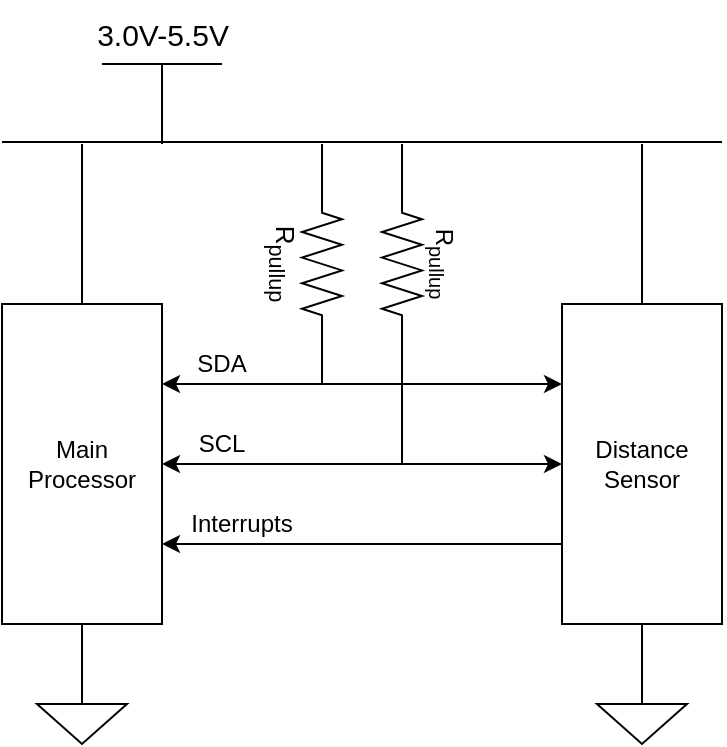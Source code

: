 <mxfile version="12.9.6" type="device"><diagram id="jOQu7O6UBlAVMyins9ye" name="Page-1"><mxGraphModel dx="981" dy="1699" grid="1" gridSize="10" guides="1" tooltips="1" connect="1" arrows="1" fold="1" page="1" pageScale="1" pageWidth="827" pageHeight="1169" math="0" shadow="0"><root><mxCell id="0"/><mxCell id="1" parent="0"/><mxCell id="yYnHh8MSnnhD9M5fI0F1-1" value="Main Processor" style="rounded=0;whiteSpace=wrap;html=1;" parent="1" vertex="1"><mxGeometry x="160" y="80" width="80" height="160" as="geometry"/></mxCell><mxCell id="yYnHh8MSnnhD9M5fI0F1-2" value="" style="endArrow=classic;startArrow=classic;html=1;entryX=0;entryY=0.25;entryDx=0;entryDy=0;exitX=1;exitY=0.25;exitDx=0;exitDy=0;" parent="1" source="yYnHh8MSnnhD9M5fI0F1-1" target="yYnHh8MSnnhD9M5fI0F1-15" edge="1"><mxGeometry width="50" height="50" relative="1" as="geometry"><mxPoint x="250" y="120" as="sourcePoint"/><mxPoint x="250" y="70" as="targetPoint"/><Array as="points"/></mxGeometry></mxCell><mxCell id="yYnHh8MSnnhD9M5fI0F1-4" value="" style="endArrow=none;html=1;" parent="1" edge="1"><mxGeometry width="50" height="50" relative="1" as="geometry"><mxPoint x="520" y="-1" as="sourcePoint"/><mxPoint x="160" y="-1" as="targetPoint"/></mxGeometry></mxCell><mxCell id="yYnHh8MSnnhD9M5fI0F1-7" value="" style="pointerEvents=1;verticalLabelPosition=bottom;shadow=0;dashed=0;align=center;html=1;verticalAlign=top;shape=mxgraph.electrical.resistors.resistor_2;rotation=-90;" parent="1" vertex="1"><mxGeometry x="280" y="50" width="80" height="20" as="geometry"/></mxCell><mxCell id="yYnHh8MSnnhD9M5fI0F1-8" value="&lt;font style=&quot;font-size: 15px&quot;&gt;3.0V-5.5V&lt;/font&gt;" style="verticalLabelPosition=top;verticalAlign=bottom;shape=mxgraph.electrical.signal_sources.vdd;shadow=0;dashed=0;align=center;strokeWidth=1;fontSize=24;html=1;flipV=1;" parent="1" vertex="1"><mxGeometry x="210" y="-40" width="60" height="40" as="geometry"/></mxCell><mxCell id="yYnHh8MSnnhD9M5fI0F1-11" value="" style="pointerEvents=1;verticalLabelPosition=bottom;shadow=0;dashed=0;align=center;html=1;verticalAlign=top;shape=mxgraph.electrical.signal_sources.signal_ground;" parent="1" vertex="1"><mxGeometry x="177.5" y="270" width="45" height="30" as="geometry"/></mxCell><mxCell id="yYnHh8MSnnhD9M5fI0F1-12" value="" style="pointerEvents=1;verticalLabelPosition=bottom;shadow=0;dashed=0;align=center;html=1;verticalAlign=top;shape=mxgraph.electrical.signal_sources.signal_ground;" parent="1" vertex="1"><mxGeometry x="457.5" y="270" width="45" height="30" as="geometry"/></mxCell><mxCell id="yYnHh8MSnnhD9M5fI0F1-13" value="" style="endArrow=none;html=1;exitX=0.5;exitY=0;exitDx=0;exitDy=0;" parent="1" source="yYnHh8MSnnhD9M5fI0F1-1" edge="1"><mxGeometry width="50" height="50" relative="1" as="geometry"><mxPoint x="390" y="240" as="sourcePoint"/><mxPoint x="200" as="targetPoint"/></mxGeometry></mxCell><mxCell id="yYnHh8MSnnhD9M5fI0F1-14" value="" style="endArrow=none;html=1;entryX=0.5;entryY=1;entryDx=0;entryDy=0;exitX=0.5;exitY=0;exitDx=0;exitDy=0;exitPerimeter=0;" parent="1" source="yYnHh8MSnnhD9M5fI0F1-11" target="yYnHh8MSnnhD9M5fI0F1-1" edge="1"><mxGeometry width="50" height="50" relative="1" as="geometry"><mxPoint x="390" y="240" as="sourcePoint"/><mxPoint x="440" y="190" as="targetPoint"/></mxGeometry></mxCell><mxCell id="yYnHh8MSnnhD9M5fI0F1-15" value="&lt;div&gt;Distance Sensor&lt;/div&gt;" style="rounded=0;whiteSpace=wrap;html=1;" parent="1" vertex="1"><mxGeometry x="440" y="80" width="80" height="160" as="geometry"/></mxCell><mxCell id="yYnHh8MSnnhD9M5fI0F1-16" value="" style="endArrow=none;html=1;entryX=0.5;entryY=0;entryDx=0;entryDy=0;" parent="1" target="yYnHh8MSnnhD9M5fI0F1-15" edge="1"><mxGeometry width="50" height="50" relative="1" as="geometry"><mxPoint x="480" as="sourcePoint"/><mxPoint x="440" y="160" as="targetPoint"/></mxGeometry></mxCell><mxCell id="yYnHh8MSnnhD9M5fI0F1-18" value="" style="endArrow=classic;startArrow=classic;html=1;entryX=0;entryY=0.5;entryDx=0;entryDy=0;" parent="1" source="yYnHh8MSnnhD9M5fI0F1-1" target="yYnHh8MSnnhD9M5fI0F1-15" edge="1"><mxGeometry width="50" height="50" relative="1" as="geometry"><mxPoint x="390" y="210" as="sourcePoint"/><mxPoint x="440" y="160" as="targetPoint"/></mxGeometry></mxCell><mxCell id="yYnHh8MSnnhD9M5fI0F1-20" value="" style="endArrow=none;html=1;entryX=1;entryY=0.5;entryDx=0;entryDy=0;entryPerimeter=0;" parent="1" target="yYnHh8MSnnhD9M5fI0F1-7" edge="1"><mxGeometry width="50" height="50" relative="1" as="geometry"><mxPoint x="320" as="sourcePoint"/><mxPoint x="440" y="160" as="targetPoint"/></mxGeometry></mxCell><mxCell id="yYnHh8MSnnhD9M5fI0F1-21" value="" style="endArrow=none;html=1;entryX=1;entryY=0.5;entryDx=0;entryDy=0;entryPerimeter=0;" parent="1" target="yYnHh8MSnnhD9M5fI0F1-27" edge="1"><mxGeometry width="50" height="50" relative="1" as="geometry"><mxPoint x="360" as="sourcePoint"/><mxPoint x="417" y="13" as="targetPoint"/></mxGeometry></mxCell><mxCell id="yYnHh8MSnnhD9M5fI0F1-22" value="" style="endArrow=none;html=1;entryX=0;entryY=0.5;entryDx=0;entryDy=0;entryPerimeter=0;" parent="1" target="yYnHh8MSnnhD9M5fI0F1-7" edge="1"><mxGeometry width="50" height="50" relative="1" as="geometry"><mxPoint x="320" y="120" as="sourcePoint"/><mxPoint x="440" y="160" as="targetPoint"/></mxGeometry></mxCell><mxCell id="yYnHh8MSnnhD9M5fI0F1-23" value="" style="endArrow=none;html=1;entryX=0;entryY=0.5;entryDx=0;entryDy=0;entryPerimeter=0;" parent="1" target="yYnHh8MSnnhD9M5fI0F1-27" edge="1"><mxGeometry width="50" height="50" relative="1" as="geometry"><mxPoint x="360" y="160" as="sourcePoint"/><mxPoint x="417" y="87" as="targetPoint"/></mxGeometry></mxCell><mxCell id="yYnHh8MSnnhD9M5fI0F1-24" value="" style="endArrow=none;html=1;entryX=0.5;entryY=1;entryDx=0;entryDy=0;exitX=0.5;exitY=0;exitDx=0;exitDy=0;exitPerimeter=0;" parent="1" source="yYnHh8MSnnhD9M5fI0F1-12" target="yYnHh8MSnnhD9M5fI0F1-15" edge="1"><mxGeometry width="50" height="50" relative="1" as="geometry"><mxPoint x="390" y="210" as="sourcePoint"/><mxPoint x="440" y="160" as="targetPoint"/></mxGeometry></mxCell><mxCell id="yYnHh8MSnnhD9M5fI0F1-27" value="" style="pointerEvents=1;verticalLabelPosition=bottom;shadow=0;dashed=0;align=center;html=1;verticalAlign=top;shape=mxgraph.electrical.resistors.resistor_2;rotation=-90;" parent="1" vertex="1"><mxGeometry x="320" y="50" width="80" height="20" as="geometry"/></mxCell><mxCell id="yYnHh8MSnnhD9M5fI0F1-29" value="SDA" style="text;html=1;strokeColor=none;fillColor=none;align=center;verticalAlign=middle;whiteSpace=wrap;rounded=0;" parent="1" vertex="1"><mxGeometry x="250" y="100" width="40" height="20" as="geometry"/></mxCell><mxCell id="yYnHh8MSnnhD9M5fI0F1-30" value="SCL" style="text;html=1;strokeColor=none;fillColor=none;align=center;verticalAlign=middle;whiteSpace=wrap;rounded=0;" parent="1" vertex="1"><mxGeometry x="250" y="140" width="40" height="20" as="geometry"/></mxCell><mxCell id="yYnHh8MSnnhD9M5fI0F1-31" value="Interrupts" style="text;html=1;strokeColor=none;fillColor=none;align=center;verticalAlign=middle;whiteSpace=wrap;rounded=0;" parent="1" vertex="1"><mxGeometry x="260" y="180" width="40" height="20" as="geometry"/></mxCell><mxCell id="yYnHh8MSnnhD9M5fI0F1-32" value="&lt;font style=&quot;font-size: 13px&quot;&gt;R&lt;sub&gt;pullup&lt;/sub&gt;&lt;/font&gt;" style="text;strokeColor=none;fillColor=none;align=center;verticalAlign=middle;whiteSpace=wrap;rounded=0;rotation=90;html=1;" parent="1" vertex="1"><mxGeometry x="280" y="50" width="40" height="20" as="geometry"/></mxCell><mxCell id="yYnHh8MSnnhD9M5fI0F1-33" value="R&lt;sub&gt;pullup&lt;/sub&gt;" style="text;html=1;strokeColor=none;fillColor=none;align=center;verticalAlign=middle;whiteSpace=wrap;rounded=0;rotation=90;" parent="1" vertex="1"><mxGeometry x="360" y="50" width="40" height="20" as="geometry"/></mxCell><mxCell id="rBpuv6nGl4joH5eQ9OUF-1" value="" style="endArrow=classic;html=1;entryX=1;entryY=0.75;entryDx=0;entryDy=0;exitX=0;exitY=0.75;exitDx=0;exitDy=0;" parent="1" source="yYnHh8MSnnhD9M5fI0F1-15" target="yYnHh8MSnnhD9M5fI0F1-1" edge="1"><mxGeometry width="50" height="50" relative="1" as="geometry"><mxPoint x="410" y="-20" as="sourcePoint"/><mxPoint x="460" y="-70" as="targetPoint"/></mxGeometry></mxCell></root></mxGraphModel></diagram></mxfile>